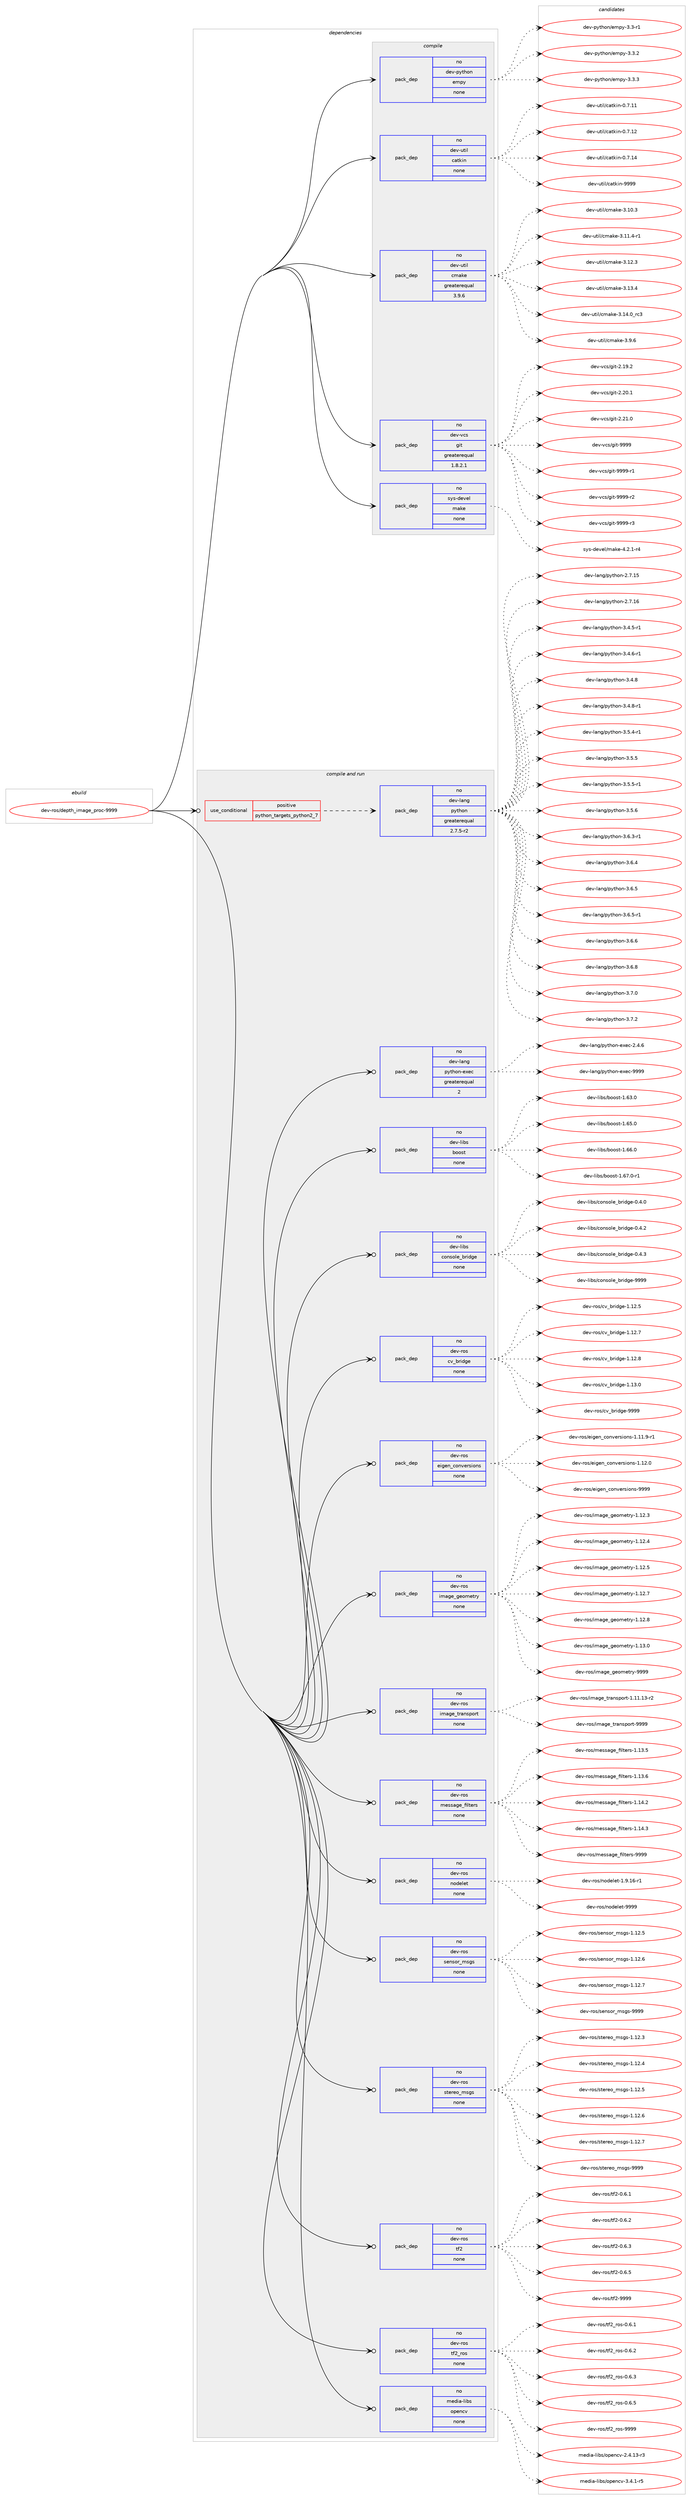 digraph prolog {

# *************
# Graph options
# *************

newrank=true;
concentrate=true;
compound=true;
graph [rankdir=LR,fontname=Helvetica,fontsize=10,ranksep=1.5];#, ranksep=2.5, nodesep=0.2];
edge  [arrowhead=vee];
node  [fontname=Helvetica,fontsize=10];

# **********
# The ebuild
# **********

subgraph cluster_leftcol {
color=gray;
rank=same;
label=<<i>ebuild</i>>;
id [label="dev-ros/depth_image_proc-9999", color=red, width=4, href="../dev-ros/depth_image_proc-9999.svg"];
}

# ****************
# The dependencies
# ****************

subgraph cluster_midcol {
color=gray;
label=<<i>dependencies</i>>;
subgraph cluster_compile {
fillcolor="#eeeeee";
style=filled;
label=<<i>compile</i>>;
subgraph pack1042659 {
dependency1454282 [label=<<TABLE BORDER="0" CELLBORDER="1" CELLSPACING="0" CELLPADDING="4" WIDTH="220"><TR><TD ROWSPAN="6" CELLPADDING="30">pack_dep</TD></TR><TR><TD WIDTH="110">no</TD></TR><TR><TD>dev-python</TD></TR><TR><TD>empy</TD></TR><TR><TD>none</TD></TR><TR><TD></TD></TR></TABLE>>, shape=none, color=blue];
}
id:e -> dependency1454282:w [weight=20,style="solid",arrowhead="vee"];
subgraph pack1042660 {
dependency1454283 [label=<<TABLE BORDER="0" CELLBORDER="1" CELLSPACING="0" CELLPADDING="4" WIDTH="220"><TR><TD ROWSPAN="6" CELLPADDING="30">pack_dep</TD></TR><TR><TD WIDTH="110">no</TD></TR><TR><TD>dev-util</TD></TR><TR><TD>catkin</TD></TR><TR><TD>none</TD></TR><TR><TD></TD></TR></TABLE>>, shape=none, color=blue];
}
id:e -> dependency1454283:w [weight=20,style="solid",arrowhead="vee"];
subgraph pack1042661 {
dependency1454284 [label=<<TABLE BORDER="0" CELLBORDER="1" CELLSPACING="0" CELLPADDING="4" WIDTH="220"><TR><TD ROWSPAN="6" CELLPADDING="30">pack_dep</TD></TR><TR><TD WIDTH="110">no</TD></TR><TR><TD>dev-util</TD></TR><TR><TD>cmake</TD></TR><TR><TD>greaterequal</TD></TR><TR><TD>3.9.6</TD></TR></TABLE>>, shape=none, color=blue];
}
id:e -> dependency1454284:w [weight=20,style="solid",arrowhead="vee"];
subgraph pack1042662 {
dependency1454285 [label=<<TABLE BORDER="0" CELLBORDER="1" CELLSPACING="0" CELLPADDING="4" WIDTH="220"><TR><TD ROWSPAN="6" CELLPADDING="30">pack_dep</TD></TR><TR><TD WIDTH="110">no</TD></TR><TR><TD>dev-vcs</TD></TR><TR><TD>git</TD></TR><TR><TD>greaterequal</TD></TR><TR><TD>1.8.2.1</TD></TR></TABLE>>, shape=none, color=blue];
}
id:e -> dependency1454285:w [weight=20,style="solid",arrowhead="vee"];
subgraph pack1042663 {
dependency1454286 [label=<<TABLE BORDER="0" CELLBORDER="1" CELLSPACING="0" CELLPADDING="4" WIDTH="220"><TR><TD ROWSPAN="6" CELLPADDING="30">pack_dep</TD></TR><TR><TD WIDTH="110">no</TD></TR><TR><TD>sys-devel</TD></TR><TR><TD>make</TD></TR><TR><TD>none</TD></TR><TR><TD></TD></TR></TABLE>>, shape=none, color=blue];
}
id:e -> dependency1454286:w [weight=20,style="solid",arrowhead="vee"];
}
subgraph cluster_compileandrun {
fillcolor="#eeeeee";
style=filled;
label=<<i>compile and run</i>>;
subgraph cond388233 {
dependency1454287 [label=<<TABLE BORDER="0" CELLBORDER="1" CELLSPACING="0" CELLPADDING="4"><TR><TD ROWSPAN="3" CELLPADDING="10">use_conditional</TD></TR><TR><TD>positive</TD></TR><TR><TD>python_targets_python2_7</TD></TR></TABLE>>, shape=none, color=red];
subgraph pack1042664 {
dependency1454288 [label=<<TABLE BORDER="0" CELLBORDER="1" CELLSPACING="0" CELLPADDING="4" WIDTH="220"><TR><TD ROWSPAN="6" CELLPADDING="30">pack_dep</TD></TR><TR><TD WIDTH="110">no</TD></TR><TR><TD>dev-lang</TD></TR><TR><TD>python</TD></TR><TR><TD>greaterequal</TD></TR><TR><TD>2.7.5-r2</TD></TR></TABLE>>, shape=none, color=blue];
}
dependency1454287:e -> dependency1454288:w [weight=20,style="dashed",arrowhead="vee"];
}
id:e -> dependency1454287:w [weight=20,style="solid",arrowhead="odotvee"];
subgraph pack1042665 {
dependency1454289 [label=<<TABLE BORDER="0" CELLBORDER="1" CELLSPACING="0" CELLPADDING="4" WIDTH="220"><TR><TD ROWSPAN="6" CELLPADDING="30">pack_dep</TD></TR><TR><TD WIDTH="110">no</TD></TR><TR><TD>dev-lang</TD></TR><TR><TD>python-exec</TD></TR><TR><TD>greaterequal</TD></TR><TR><TD>2</TD></TR></TABLE>>, shape=none, color=blue];
}
id:e -> dependency1454289:w [weight=20,style="solid",arrowhead="odotvee"];
subgraph pack1042666 {
dependency1454290 [label=<<TABLE BORDER="0" CELLBORDER="1" CELLSPACING="0" CELLPADDING="4" WIDTH="220"><TR><TD ROWSPAN="6" CELLPADDING="30">pack_dep</TD></TR><TR><TD WIDTH="110">no</TD></TR><TR><TD>dev-libs</TD></TR><TR><TD>boost</TD></TR><TR><TD>none</TD></TR><TR><TD></TD></TR></TABLE>>, shape=none, color=blue];
}
id:e -> dependency1454290:w [weight=20,style="solid",arrowhead="odotvee"];
subgraph pack1042667 {
dependency1454291 [label=<<TABLE BORDER="0" CELLBORDER="1" CELLSPACING="0" CELLPADDING="4" WIDTH="220"><TR><TD ROWSPAN="6" CELLPADDING="30">pack_dep</TD></TR><TR><TD WIDTH="110">no</TD></TR><TR><TD>dev-libs</TD></TR><TR><TD>console_bridge</TD></TR><TR><TD>none</TD></TR><TR><TD></TD></TR></TABLE>>, shape=none, color=blue];
}
id:e -> dependency1454291:w [weight=20,style="solid",arrowhead="odotvee"];
subgraph pack1042668 {
dependency1454292 [label=<<TABLE BORDER="0" CELLBORDER="1" CELLSPACING="0" CELLPADDING="4" WIDTH="220"><TR><TD ROWSPAN="6" CELLPADDING="30">pack_dep</TD></TR><TR><TD WIDTH="110">no</TD></TR><TR><TD>dev-ros</TD></TR><TR><TD>cv_bridge</TD></TR><TR><TD>none</TD></TR><TR><TD></TD></TR></TABLE>>, shape=none, color=blue];
}
id:e -> dependency1454292:w [weight=20,style="solid",arrowhead="odotvee"];
subgraph pack1042669 {
dependency1454293 [label=<<TABLE BORDER="0" CELLBORDER="1" CELLSPACING="0" CELLPADDING="4" WIDTH="220"><TR><TD ROWSPAN="6" CELLPADDING="30">pack_dep</TD></TR><TR><TD WIDTH="110">no</TD></TR><TR><TD>dev-ros</TD></TR><TR><TD>eigen_conversions</TD></TR><TR><TD>none</TD></TR><TR><TD></TD></TR></TABLE>>, shape=none, color=blue];
}
id:e -> dependency1454293:w [weight=20,style="solid",arrowhead="odotvee"];
subgraph pack1042670 {
dependency1454294 [label=<<TABLE BORDER="0" CELLBORDER="1" CELLSPACING="0" CELLPADDING="4" WIDTH="220"><TR><TD ROWSPAN="6" CELLPADDING="30">pack_dep</TD></TR><TR><TD WIDTH="110">no</TD></TR><TR><TD>dev-ros</TD></TR><TR><TD>image_geometry</TD></TR><TR><TD>none</TD></TR><TR><TD></TD></TR></TABLE>>, shape=none, color=blue];
}
id:e -> dependency1454294:w [weight=20,style="solid",arrowhead="odotvee"];
subgraph pack1042671 {
dependency1454295 [label=<<TABLE BORDER="0" CELLBORDER="1" CELLSPACING="0" CELLPADDING="4" WIDTH="220"><TR><TD ROWSPAN="6" CELLPADDING="30">pack_dep</TD></TR><TR><TD WIDTH="110">no</TD></TR><TR><TD>dev-ros</TD></TR><TR><TD>image_transport</TD></TR><TR><TD>none</TD></TR><TR><TD></TD></TR></TABLE>>, shape=none, color=blue];
}
id:e -> dependency1454295:w [weight=20,style="solid",arrowhead="odotvee"];
subgraph pack1042672 {
dependency1454296 [label=<<TABLE BORDER="0" CELLBORDER="1" CELLSPACING="0" CELLPADDING="4" WIDTH="220"><TR><TD ROWSPAN="6" CELLPADDING="30">pack_dep</TD></TR><TR><TD WIDTH="110">no</TD></TR><TR><TD>dev-ros</TD></TR><TR><TD>message_filters</TD></TR><TR><TD>none</TD></TR><TR><TD></TD></TR></TABLE>>, shape=none, color=blue];
}
id:e -> dependency1454296:w [weight=20,style="solid",arrowhead="odotvee"];
subgraph pack1042673 {
dependency1454297 [label=<<TABLE BORDER="0" CELLBORDER="1" CELLSPACING="0" CELLPADDING="4" WIDTH="220"><TR><TD ROWSPAN="6" CELLPADDING="30">pack_dep</TD></TR><TR><TD WIDTH="110">no</TD></TR><TR><TD>dev-ros</TD></TR><TR><TD>nodelet</TD></TR><TR><TD>none</TD></TR><TR><TD></TD></TR></TABLE>>, shape=none, color=blue];
}
id:e -> dependency1454297:w [weight=20,style="solid",arrowhead="odotvee"];
subgraph pack1042674 {
dependency1454298 [label=<<TABLE BORDER="0" CELLBORDER="1" CELLSPACING="0" CELLPADDING="4" WIDTH="220"><TR><TD ROWSPAN="6" CELLPADDING="30">pack_dep</TD></TR><TR><TD WIDTH="110">no</TD></TR><TR><TD>dev-ros</TD></TR><TR><TD>sensor_msgs</TD></TR><TR><TD>none</TD></TR><TR><TD></TD></TR></TABLE>>, shape=none, color=blue];
}
id:e -> dependency1454298:w [weight=20,style="solid",arrowhead="odotvee"];
subgraph pack1042675 {
dependency1454299 [label=<<TABLE BORDER="0" CELLBORDER="1" CELLSPACING="0" CELLPADDING="4" WIDTH="220"><TR><TD ROWSPAN="6" CELLPADDING="30">pack_dep</TD></TR><TR><TD WIDTH="110">no</TD></TR><TR><TD>dev-ros</TD></TR><TR><TD>stereo_msgs</TD></TR><TR><TD>none</TD></TR><TR><TD></TD></TR></TABLE>>, shape=none, color=blue];
}
id:e -> dependency1454299:w [weight=20,style="solid",arrowhead="odotvee"];
subgraph pack1042676 {
dependency1454300 [label=<<TABLE BORDER="0" CELLBORDER="1" CELLSPACING="0" CELLPADDING="4" WIDTH="220"><TR><TD ROWSPAN="6" CELLPADDING="30">pack_dep</TD></TR><TR><TD WIDTH="110">no</TD></TR><TR><TD>dev-ros</TD></TR><TR><TD>tf2</TD></TR><TR><TD>none</TD></TR><TR><TD></TD></TR></TABLE>>, shape=none, color=blue];
}
id:e -> dependency1454300:w [weight=20,style="solid",arrowhead="odotvee"];
subgraph pack1042677 {
dependency1454301 [label=<<TABLE BORDER="0" CELLBORDER="1" CELLSPACING="0" CELLPADDING="4" WIDTH="220"><TR><TD ROWSPAN="6" CELLPADDING="30">pack_dep</TD></TR><TR><TD WIDTH="110">no</TD></TR><TR><TD>dev-ros</TD></TR><TR><TD>tf2_ros</TD></TR><TR><TD>none</TD></TR><TR><TD></TD></TR></TABLE>>, shape=none, color=blue];
}
id:e -> dependency1454301:w [weight=20,style="solid",arrowhead="odotvee"];
subgraph pack1042678 {
dependency1454302 [label=<<TABLE BORDER="0" CELLBORDER="1" CELLSPACING="0" CELLPADDING="4" WIDTH="220"><TR><TD ROWSPAN="6" CELLPADDING="30">pack_dep</TD></TR><TR><TD WIDTH="110">no</TD></TR><TR><TD>media-libs</TD></TR><TR><TD>opencv</TD></TR><TR><TD>none</TD></TR><TR><TD></TD></TR></TABLE>>, shape=none, color=blue];
}
id:e -> dependency1454302:w [weight=20,style="solid",arrowhead="odotvee"];
}
subgraph cluster_run {
fillcolor="#eeeeee";
style=filled;
label=<<i>run</i>>;
}
}

# **************
# The candidates
# **************

subgraph cluster_choices {
rank=same;
color=gray;
label=<<i>candidates</i>>;

subgraph choice1042659 {
color=black;
nodesep=1;
choice1001011184511212111610411111047101109112121455146514511449 [label="dev-python/empy-3.3-r1", color=red, width=4,href="../dev-python/empy-3.3-r1.svg"];
choice1001011184511212111610411111047101109112121455146514650 [label="dev-python/empy-3.3.2", color=red, width=4,href="../dev-python/empy-3.3.2.svg"];
choice1001011184511212111610411111047101109112121455146514651 [label="dev-python/empy-3.3.3", color=red, width=4,href="../dev-python/empy-3.3.3.svg"];
dependency1454282:e -> choice1001011184511212111610411111047101109112121455146514511449:w [style=dotted,weight="100"];
dependency1454282:e -> choice1001011184511212111610411111047101109112121455146514650:w [style=dotted,weight="100"];
dependency1454282:e -> choice1001011184511212111610411111047101109112121455146514651:w [style=dotted,weight="100"];
}
subgraph choice1042660 {
color=black;
nodesep=1;
choice1001011184511711610510847999711610710511045484655464949 [label="dev-util/catkin-0.7.11", color=red, width=4,href="../dev-util/catkin-0.7.11.svg"];
choice1001011184511711610510847999711610710511045484655464950 [label="dev-util/catkin-0.7.12", color=red, width=4,href="../dev-util/catkin-0.7.12.svg"];
choice1001011184511711610510847999711610710511045484655464952 [label="dev-util/catkin-0.7.14", color=red, width=4,href="../dev-util/catkin-0.7.14.svg"];
choice100101118451171161051084799971161071051104557575757 [label="dev-util/catkin-9999", color=red, width=4,href="../dev-util/catkin-9999.svg"];
dependency1454283:e -> choice1001011184511711610510847999711610710511045484655464949:w [style=dotted,weight="100"];
dependency1454283:e -> choice1001011184511711610510847999711610710511045484655464950:w [style=dotted,weight="100"];
dependency1454283:e -> choice1001011184511711610510847999711610710511045484655464952:w [style=dotted,weight="100"];
dependency1454283:e -> choice100101118451171161051084799971161071051104557575757:w [style=dotted,weight="100"];
}
subgraph choice1042661 {
color=black;
nodesep=1;
choice1001011184511711610510847991099710710145514649484651 [label="dev-util/cmake-3.10.3", color=red, width=4,href="../dev-util/cmake-3.10.3.svg"];
choice10010111845117116105108479910997107101455146494946524511449 [label="dev-util/cmake-3.11.4-r1", color=red, width=4,href="../dev-util/cmake-3.11.4-r1.svg"];
choice1001011184511711610510847991099710710145514649504651 [label="dev-util/cmake-3.12.3", color=red, width=4,href="../dev-util/cmake-3.12.3.svg"];
choice1001011184511711610510847991099710710145514649514652 [label="dev-util/cmake-3.13.4", color=red, width=4,href="../dev-util/cmake-3.13.4.svg"];
choice1001011184511711610510847991099710710145514649524648951149951 [label="dev-util/cmake-3.14.0_rc3", color=red, width=4,href="../dev-util/cmake-3.14.0_rc3.svg"];
choice10010111845117116105108479910997107101455146574654 [label="dev-util/cmake-3.9.6", color=red, width=4,href="../dev-util/cmake-3.9.6.svg"];
dependency1454284:e -> choice1001011184511711610510847991099710710145514649484651:w [style=dotted,weight="100"];
dependency1454284:e -> choice10010111845117116105108479910997107101455146494946524511449:w [style=dotted,weight="100"];
dependency1454284:e -> choice1001011184511711610510847991099710710145514649504651:w [style=dotted,weight="100"];
dependency1454284:e -> choice1001011184511711610510847991099710710145514649514652:w [style=dotted,weight="100"];
dependency1454284:e -> choice1001011184511711610510847991099710710145514649524648951149951:w [style=dotted,weight="100"];
dependency1454284:e -> choice10010111845117116105108479910997107101455146574654:w [style=dotted,weight="100"];
}
subgraph choice1042662 {
color=black;
nodesep=1;
choice10010111845118991154710310511645504649574650 [label="dev-vcs/git-2.19.2", color=red, width=4,href="../dev-vcs/git-2.19.2.svg"];
choice10010111845118991154710310511645504650484649 [label="dev-vcs/git-2.20.1", color=red, width=4,href="../dev-vcs/git-2.20.1.svg"];
choice10010111845118991154710310511645504650494648 [label="dev-vcs/git-2.21.0", color=red, width=4,href="../dev-vcs/git-2.21.0.svg"];
choice1001011184511899115471031051164557575757 [label="dev-vcs/git-9999", color=red, width=4,href="../dev-vcs/git-9999.svg"];
choice10010111845118991154710310511645575757574511449 [label="dev-vcs/git-9999-r1", color=red, width=4,href="../dev-vcs/git-9999-r1.svg"];
choice10010111845118991154710310511645575757574511450 [label="dev-vcs/git-9999-r2", color=red, width=4,href="../dev-vcs/git-9999-r2.svg"];
choice10010111845118991154710310511645575757574511451 [label="dev-vcs/git-9999-r3", color=red, width=4,href="../dev-vcs/git-9999-r3.svg"];
dependency1454285:e -> choice10010111845118991154710310511645504649574650:w [style=dotted,weight="100"];
dependency1454285:e -> choice10010111845118991154710310511645504650484649:w [style=dotted,weight="100"];
dependency1454285:e -> choice10010111845118991154710310511645504650494648:w [style=dotted,weight="100"];
dependency1454285:e -> choice1001011184511899115471031051164557575757:w [style=dotted,weight="100"];
dependency1454285:e -> choice10010111845118991154710310511645575757574511449:w [style=dotted,weight="100"];
dependency1454285:e -> choice10010111845118991154710310511645575757574511450:w [style=dotted,weight="100"];
dependency1454285:e -> choice10010111845118991154710310511645575757574511451:w [style=dotted,weight="100"];
}
subgraph choice1042663 {
color=black;
nodesep=1;
choice1151211154510010111810110847109971071014552465046494511452 [label="sys-devel/make-4.2.1-r4", color=red, width=4,href="../sys-devel/make-4.2.1-r4.svg"];
dependency1454286:e -> choice1151211154510010111810110847109971071014552465046494511452:w [style=dotted,weight="100"];
}
subgraph choice1042664 {
color=black;
nodesep=1;
choice10010111845108971101034711212111610411111045504655464953 [label="dev-lang/python-2.7.15", color=red, width=4,href="../dev-lang/python-2.7.15.svg"];
choice10010111845108971101034711212111610411111045504655464954 [label="dev-lang/python-2.7.16", color=red, width=4,href="../dev-lang/python-2.7.16.svg"];
choice1001011184510897110103471121211161041111104551465246534511449 [label="dev-lang/python-3.4.5-r1", color=red, width=4,href="../dev-lang/python-3.4.5-r1.svg"];
choice1001011184510897110103471121211161041111104551465246544511449 [label="dev-lang/python-3.4.6-r1", color=red, width=4,href="../dev-lang/python-3.4.6-r1.svg"];
choice100101118451089711010347112121116104111110455146524656 [label="dev-lang/python-3.4.8", color=red, width=4,href="../dev-lang/python-3.4.8.svg"];
choice1001011184510897110103471121211161041111104551465246564511449 [label="dev-lang/python-3.4.8-r1", color=red, width=4,href="../dev-lang/python-3.4.8-r1.svg"];
choice1001011184510897110103471121211161041111104551465346524511449 [label="dev-lang/python-3.5.4-r1", color=red, width=4,href="../dev-lang/python-3.5.4-r1.svg"];
choice100101118451089711010347112121116104111110455146534653 [label="dev-lang/python-3.5.5", color=red, width=4,href="../dev-lang/python-3.5.5.svg"];
choice1001011184510897110103471121211161041111104551465346534511449 [label="dev-lang/python-3.5.5-r1", color=red, width=4,href="../dev-lang/python-3.5.5-r1.svg"];
choice100101118451089711010347112121116104111110455146534654 [label="dev-lang/python-3.5.6", color=red, width=4,href="../dev-lang/python-3.5.6.svg"];
choice1001011184510897110103471121211161041111104551465446514511449 [label="dev-lang/python-3.6.3-r1", color=red, width=4,href="../dev-lang/python-3.6.3-r1.svg"];
choice100101118451089711010347112121116104111110455146544652 [label="dev-lang/python-3.6.4", color=red, width=4,href="../dev-lang/python-3.6.4.svg"];
choice100101118451089711010347112121116104111110455146544653 [label="dev-lang/python-3.6.5", color=red, width=4,href="../dev-lang/python-3.6.5.svg"];
choice1001011184510897110103471121211161041111104551465446534511449 [label="dev-lang/python-3.6.5-r1", color=red, width=4,href="../dev-lang/python-3.6.5-r1.svg"];
choice100101118451089711010347112121116104111110455146544654 [label="dev-lang/python-3.6.6", color=red, width=4,href="../dev-lang/python-3.6.6.svg"];
choice100101118451089711010347112121116104111110455146544656 [label="dev-lang/python-3.6.8", color=red, width=4,href="../dev-lang/python-3.6.8.svg"];
choice100101118451089711010347112121116104111110455146554648 [label="dev-lang/python-3.7.0", color=red, width=4,href="../dev-lang/python-3.7.0.svg"];
choice100101118451089711010347112121116104111110455146554650 [label="dev-lang/python-3.7.2", color=red, width=4,href="../dev-lang/python-3.7.2.svg"];
dependency1454288:e -> choice10010111845108971101034711212111610411111045504655464953:w [style=dotted,weight="100"];
dependency1454288:e -> choice10010111845108971101034711212111610411111045504655464954:w [style=dotted,weight="100"];
dependency1454288:e -> choice1001011184510897110103471121211161041111104551465246534511449:w [style=dotted,weight="100"];
dependency1454288:e -> choice1001011184510897110103471121211161041111104551465246544511449:w [style=dotted,weight="100"];
dependency1454288:e -> choice100101118451089711010347112121116104111110455146524656:w [style=dotted,weight="100"];
dependency1454288:e -> choice1001011184510897110103471121211161041111104551465246564511449:w [style=dotted,weight="100"];
dependency1454288:e -> choice1001011184510897110103471121211161041111104551465346524511449:w [style=dotted,weight="100"];
dependency1454288:e -> choice100101118451089711010347112121116104111110455146534653:w [style=dotted,weight="100"];
dependency1454288:e -> choice1001011184510897110103471121211161041111104551465346534511449:w [style=dotted,weight="100"];
dependency1454288:e -> choice100101118451089711010347112121116104111110455146534654:w [style=dotted,weight="100"];
dependency1454288:e -> choice1001011184510897110103471121211161041111104551465446514511449:w [style=dotted,weight="100"];
dependency1454288:e -> choice100101118451089711010347112121116104111110455146544652:w [style=dotted,weight="100"];
dependency1454288:e -> choice100101118451089711010347112121116104111110455146544653:w [style=dotted,weight="100"];
dependency1454288:e -> choice1001011184510897110103471121211161041111104551465446534511449:w [style=dotted,weight="100"];
dependency1454288:e -> choice100101118451089711010347112121116104111110455146544654:w [style=dotted,weight="100"];
dependency1454288:e -> choice100101118451089711010347112121116104111110455146544656:w [style=dotted,weight="100"];
dependency1454288:e -> choice100101118451089711010347112121116104111110455146554648:w [style=dotted,weight="100"];
dependency1454288:e -> choice100101118451089711010347112121116104111110455146554650:w [style=dotted,weight="100"];
}
subgraph choice1042665 {
color=black;
nodesep=1;
choice1001011184510897110103471121211161041111104510112010199455046524654 [label="dev-lang/python-exec-2.4.6", color=red, width=4,href="../dev-lang/python-exec-2.4.6.svg"];
choice10010111845108971101034711212111610411111045101120101994557575757 [label="dev-lang/python-exec-9999", color=red, width=4,href="../dev-lang/python-exec-9999.svg"];
dependency1454289:e -> choice1001011184510897110103471121211161041111104510112010199455046524654:w [style=dotted,weight="100"];
dependency1454289:e -> choice10010111845108971101034711212111610411111045101120101994557575757:w [style=dotted,weight="100"];
}
subgraph choice1042666 {
color=black;
nodesep=1;
choice1001011184510810598115479811111111511645494654514648 [label="dev-libs/boost-1.63.0", color=red, width=4,href="../dev-libs/boost-1.63.0.svg"];
choice1001011184510810598115479811111111511645494654534648 [label="dev-libs/boost-1.65.0", color=red, width=4,href="../dev-libs/boost-1.65.0.svg"];
choice1001011184510810598115479811111111511645494654544648 [label="dev-libs/boost-1.66.0", color=red, width=4,href="../dev-libs/boost-1.66.0.svg"];
choice10010111845108105981154798111111115116454946545546484511449 [label="dev-libs/boost-1.67.0-r1", color=red, width=4,href="../dev-libs/boost-1.67.0-r1.svg"];
dependency1454290:e -> choice1001011184510810598115479811111111511645494654514648:w [style=dotted,weight="100"];
dependency1454290:e -> choice1001011184510810598115479811111111511645494654534648:w [style=dotted,weight="100"];
dependency1454290:e -> choice1001011184510810598115479811111111511645494654544648:w [style=dotted,weight="100"];
dependency1454290:e -> choice10010111845108105981154798111111115116454946545546484511449:w [style=dotted,weight="100"];
}
subgraph choice1042667 {
color=black;
nodesep=1;
choice100101118451081059811547991111101151111081019598114105100103101454846524648 [label="dev-libs/console_bridge-0.4.0", color=red, width=4,href="../dev-libs/console_bridge-0.4.0.svg"];
choice100101118451081059811547991111101151111081019598114105100103101454846524650 [label="dev-libs/console_bridge-0.4.2", color=red, width=4,href="../dev-libs/console_bridge-0.4.2.svg"];
choice100101118451081059811547991111101151111081019598114105100103101454846524651 [label="dev-libs/console_bridge-0.4.3", color=red, width=4,href="../dev-libs/console_bridge-0.4.3.svg"];
choice1001011184510810598115479911111011511110810195981141051001031014557575757 [label="dev-libs/console_bridge-9999", color=red, width=4,href="../dev-libs/console_bridge-9999.svg"];
dependency1454291:e -> choice100101118451081059811547991111101151111081019598114105100103101454846524648:w [style=dotted,weight="100"];
dependency1454291:e -> choice100101118451081059811547991111101151111081019598114105100103101454846524650:w [style=dotted,weight="100"];
dependency1454291:e -> choice100101118451081059811547991111101151111081019598114105100103101454846524651:w [style=dotted,weight="100"];
dependency1454291:e -> choice1001011184510810598115479911111011511110810195981141051001031014557575757:w [style=dotted,weight="100"];
}
subgraph choice1042668 {
color=black;
nodesep=1;
choice100101118451141111154799118959811410510010310145494649504653 [label="dev-ros/cv_bridge-1.12.5", color=red, width=4,href="../dev-ros/cv_bridge-1.12.5.svg"];
choice100101118451141111154799118959811410510010310145494649504655 [label="dev-ros/cv_bridge-1.12.7", color=red, width=4,href="../dev-ros/cv_bridge-1.12.7.svg"];
choice100101118451141111154799118959811410510010310145494649504656 [label="dev-ros/cv_bridge-1.12.8", color=red, width=4,href="../dev-ros/cv_bridge-1.12.8.svg"];
choice100101118451141111154799118959811410510010310145494649514648 [label="dev-ros/cv_bridge-1.13.0", color=red, width=4,href="../dev-ros/cv_bridge-1.13.0.svg"];
choice10010111845114111115479911895981141051001031014557575757 [label="dev-ros/cv_bridge-9999", color=red, width=4,href="../dev-ros/cv_bridge-9999.svg"];
dependency1454292:e -> choice100101118451141111154799118959811410510010310145494649504653:w [style=dotted,weight="100"];
dependency1454292:e -> choice100101118451141111154799118959811410510010310145494649504655:w [style=dotted,weight="100"];
dependency1454292:e -> choice100101118451141111154799118959811410510010310145494649504656:w [style=dotted,weight="100"];
dependency1454292:e -> choice100101118451141111154799118959811410510010310145494649514648:w [style=dotted,weight="100"];
dependency1454292:e -> choice10010111845114111115479911895981141051001031014557575757:w [style=dotted,weight="100"];
}
subgraph choice1042669 {
color=black;
nodesep=1;
choice10010111845114111115471011051031011109599111110118101114115105111110115454946494946574511449 [label="dev-ros/eigen_conversions-1.11.9-r1", color=red, width=4,href="../dev-ros/eigen_conversions-1.11.9-r1.svg"];
choice1001011184511411111547101105103101110959911111011810111411510511111011545494649504648 [label="dev-ros/eigen_conversions-1.12.0", color=red, width=4,href="../dev-ros/eigen_conversions-1.12.0.svg"];
choice100101118451141111154710110510310111095991111101181011141151051111101154557575757 [label="dev-ros/eigen_conversions-9999", color=red, width=4,href="../dev-ros/eigen_conversions-9999.svg"];
dependency1454293:e -> choice10010111845114111115471011051031011109599111110118101114115105111110115454946494946574511449:w [style=dotted,weight="100"];
dependency1454293:e -> choice1001011184511411111547101105103101110959911111011810111411510511111011545494649504648:w [style=dotted,weight="100"];
dependency1454293:e -> choice100101118451141111154710110510310111095991111101181011141151051111101154557575757:w [style=dotted,weight="100"];
}
subgraph choice1042670 {
color=black;
nodesep=1;
choice1001011184511411111547105109971031019510310111110910111611412145494649504651 [label="dev-ros/image_geometry-1.12.3", color=red, width=4,href="../dev-ros/image_geometry-1.12.3.svg"];
choice1001011184511411111547105109971031019510310111110910111611412145494649504652 [label="dev-ros/image_geometry-1.12.4", color=red, width=4,href="../dev-ros/image_geometry-1.12.4.svg"];
choice1001011184511411111547105109971031019510310111110910111611412145494649504653 [label="dev-ros/image_geometry-1.12.5", color=red, width=4,href="../dev-ros/image_geometry-1.12.5.svg"];
choice1001011184511411111547105109971031019510310111110910111611412145494649504655 [label="dev-ros/image_geometry-1.12.7", color=red, width=4,href="../dev-ros/image_geometry-1.12.7.svg"];
choice1001011184511411111547105109971031019510310111110910111611412145494649504656 [label="dev-ros/image_geometry-1.12.8", color=red, width=4,href="../dev-ros/image_geometry-1.12.8.svg"];
choice1001011184511411111547105109971031019510310111110910111611412145494649514648 [label="dev-ros/image_geometry-1.13.0", color=red, width=4,href="../dev-ros/image_geometry-1.13.0.svg"];
choice100101118451141111154710510997103101951031011111091011161141214557575757 [label="dev-ros/image_geometry-9999", color=red, width=4,href="../dev-ros/image_geometry-9999.svg"];
dependency1454294:e -> choice1001011184511411111547105109971031019510310111110910111611412145494649504651:w [style=dotted,weight="100"];
dependency1454294:e -> choice1001011184511411111547105109971031019510310111110910111611412145494649504652:w [style=dotted,weight="100"];
dependency1454294:e -> choice1001011184511411111547105109971031019510310111110910111611412145494649504653:w [style=dotted,weight="100"];
dependency1454294:e -> choice1001011184511411111547105109971031019510310111110910111611412145494649504655:w [style=dotted,weight="100"];
dependency1454294:e -> choice1001011184511411111547105109971031019510310111110910111611412145494649504656:w [style=dotted,weight="100"];
dependency1454294:e -> choice1001011184511411111547105109971031019510310111110910111611412145494649514648:w [style=dotted,weight="100"];
dependency1454294:e -> choice100101118451141111154710510997103101951031011111091011161141214557575757:w [style=dotted,weight="100"];
}
subgraph choice1042671 {
color=black;
nodesep=1;
choice100101118451141111154710510997103101951161149711011511211111411645494649494649514511450 [label="dev-ros/image_transport-1.11.13-r2", color=red, width=4,href="../dev-ros/image_transport-1.11.13-r2.svg"];
choice10010111845114111115471051099710310195116114971101151121111141164557575757 [label="dev-ros/image_transport-9999", color=red, width=4,href="../dev-ros/image_transport-9999.svg"];
dependency1454295:e -> choice100101118451141111154710510997103101951161149711011511211111411645494649494649514511450:w [style=dotted,weight="100"];
dependency1454295:e -> choice10010111845114111115471051099710310195116114971101151121111141164557575757:w [style=dotted,weight="100"];
}
subgraph choice1042672 {
color=black;
nodesep=1;
choice1001011184511411111547109101115115971031019510210510811610111411545494649514653 [label="dev-ros/message_filters-1.13.5", color=red, width=4,href="../dev-ros/message_filters-1.13.5.svg"];
choice1001011184511411111547109101115115971031019510210510811610111411545494649514654 [label="dev-ros/message_filters-1.13.6", color=red, width=4,href="../dev-ros/message_filters-1.13.6.svg"];
choice1001011184511411111547109101115115971031019510210510811610111411545494649524650 [label="dev-ros/message_filters-1.14.2", color=red, width=4,href="../dev-ros/message_filters-1.14.2.svg"];
choice1001011184511411111547109101115115971031019510210510811610111411545494649524651 [label="dev-ros/message_filters-1.14.3", color=red, width=4,href="../dev-ros/message_filters-1.14.3.svg"];
choice100101118451141111154710910111511597103101951021051081161011141154557575757 [label="dev-ros/message_filters-9999", color=red, width=4,href="../dev-ros/message_filters-9999.svg"];
dependency1454296:e -> choice1001011184511411111547109101115115971031019510210510811610111411545494649514653:w [style=dotted,weight="100"];
dependency1454296:e -> choice1001011184511411111547109101115115971031019510210510811610111411545494649514654:w [style=dotted,weight="100"];
dependency1454296:e -> choice1001011184511411111547109101115115971031019510210510811610111411545494649524650:w [style=dotted,weight="100"];
dependency1454296:e -> choice1001011184511411111547109101115115971031019510210510811610111411545494649524651:w [style=dotted,weight="100"];
dependency1454296:e -> choice100101118451141111154710910111511597103101951021051081161011141154557575757:w [style=dotted,weight="100"];
}
subgraph choice1042673 {
color=black;
nodesep=1;
choice1001011184511411111547110111100101108101116454946574649544511449 [label="dev-ros/nodelet-1.9.16-r1", color=red, width=4,href="../dev-ros/nodelet-1.9.16-r1.svg"];
choice10010111845114111115471101111001011081011164557575757 [label="dev-ros/nodelet-9999", color=red, width=4,href="../dev-ros/nodelet-9999.svg"];
dependency1454297:e -> choice1001011184511411111547110111100101108101116454946574649544511449:w [style=dotted,weight="100"];
dependency1454297:e -> choice10010111845114111115471101111001011081011164557575757:w [style=dotted,weight="100"];
}
subgraph choice1042674 {
color=black;
nodesep=1;
choice10010111845114111115471151011101151111149510911510311545494649504653 [label="dev-ros/sensor_msgs-1.12.5", color=red, width=4,href="../dev-ros/sensor_msgs-1.12.5.svg"];
choice10010111845114111115471151011101151111149510911510311545494649504654 [label="dev-ros/sensor_msgs-1.12.6", color=red, width=4,href="../dev-ros/sensor_msgs-1.12.6.svg"];
choice10010111845114111115471151011101151111149510911510311545494649504655 [label="dev-ros/sensor_msgs-1.12.7", color=red, width=4,href="../dev-ros/sensor_msgs-1.12.7.svg"];
choice1001011184511411111547115101110115111114951091151031154557575757 [label="dev-ros/sensor_msgs-9999", color=red, width=4,href="../dev-ros/sensor_msgs-9999.svg"];
dependency1454298:e -> choice10010111845114111115471151011101151111149510911510311545494649504653:w [style=dotted,weight="100"];
dependency1454298:e -> choice10010111845114111115471151011101151111149510911510311545494649504654:w [style=dotted,weight="100"];
dependency1454298:e -> choice10010111845114111115471151011101151111149510911510311545494649504655:w [style=dotted,weight="100"];
dependency1454298:e -> choice1001011184511411111547115101110115111114951091151031154557575757:w [style=dotted,weight="100"];
}
subgraph choice1042675 {
color=black;
nodesep=1;
choice10010111845114111115471151161011141011119510911510311545494649504651 [label="dev-ros/stereo_msgs-1.12.3", color=red, width=4,href="../dev-ros/stereo_msgs-1.12.3.svg"];
choice10010111845114111115471151161011141011119510911510311545494649504652 [label="dev-ros/stereo_msgs-1.12.4", color=red, width=4,href="../dev-ros/stereo_msgs-1.12.4.svg"];
choice10010111845114111115471151161011141011119510911510311545494649504653 [label="dev-ros/stereo_msgs-1.12.5", color=red, width=4,href="../dev-ros/stereo_msgs-1.12.5.svg"];
choice10010111845114111115471151161011141011119510911510311545494649504654 [label="dev-ros/stereo_msgs-1.12.6", color=red, width=4,href="../dev-ros/stereo_msgs-1.12.6.svg"];
choice10010111845114111115471151161011141011119510911510311545494649504655 [label="dev-ros/stereo_msgs-1.12.7", color=red, width=4,href="../dev-ros/stereo_msgs-1.12.7.svg"];
choice1001011184511411111547115116101114101111951091151031154557575757 [label="dev-ros/stereo_msgs-9999", color=red, width=4,href="../dev-ros/stereo_msgs-9999.svg"];
dependency1454299:e -> choice10010111845114111115471151161011141011119510911510311545494649504651:w [style=dotted,weight="100"];
dependency1454299:e -> choice10010111845114111115471151161011141011119510911510311545494649504652:w [style=dotted,weight="100"];
dependency1454299:e -> choice10010111845114111115471151161011141011119510911510311545494649504653:w [style=dotted,weight="100"];
dependency1454299:e -> choice10010111845114111115471151161011141011119510911510311545494649504654:w [style=dotted,weight="100"];
dependency1454299:e -> choice10010111845114111115471151161011141011119510911510311545494649504655:w [style=dotted,weight="100"];
dependency1454299:e -> choice1001011184511411111547115116101114101111951091151031154557575757:w [style=dotted,weight="100"];
}
subgraph choice1042676 {
color=black;
nodesep=1;
choice100101118451141111154711610250454846544649 [label="dev-ros/tf2-0.6.1", color=red, width=4,href="../dev-ros/tf2-0.6.1.svg"];
choice100101118451141111154711610250454846544650 [label="dev-ros/tf2-0.6.2", color=red, width=4,href="../dev-ros/tf2-0.6.2.svg"];
choice100101118451141111154711610250454846544651 [label="dev-ros/tf2-0.6.3", color=red, width=4,href="../dev-ros/tf2-0.6.3.svg"];
choice100101118451141111154711610250454846544653 [label="dev-ros/tf2-0.6.5", color=red, width=4,href="../dev-ros/tf2-0.6.5.svg"];
choice1001011184511411111547116102504557575757 [label="dev-ros/tf2-9999", color=red, width=4,href="../dev-ros/tf2-9999.svg"];
dependency1454300:e -> choice100101118451141111154711610250454846544649:w [style=dotted,weight="100"];
dependency1454300:e -> choice100101118451141111154711610250454846544650:w [style=dotted,weight="100"];
dependency1454300:e -> choice100101118451141111154711610250454846544651:w [style=dotted,weight="100"];
dependency1454300:e -> choice100101118451141111154711610250454846544653:w [style=dotted,weight="100"];
dependency1454300:e -> choice1001011184511411111547116102504557575757:w [style=dotted,weight="100"];
}
subgraph choice1042677 {
color=black;
nodesep=1;
choice10010111845114111115471161025095114111115454846544649 [label="dev-ros/tf2_ros-0.6.1", color=red, width=4,href="../dev-ros/tf2_ros-0.6.1.svg"];
choice10010111845114111115471161025095114111115454846544650 [label="dev-ros/tf2_ros-0.6.2", color=red, width=4,href="../dev-ros/tf2_ros-0.6.2.svg"];
choice10010111845114111115471161025095114111115454846544651 [label="dev-ros/tf2_ros-0.6.3", color=red, width=4,href="../dev-ros/tf2_ros-0.6.3.svg"];
choice10010111845114111115471161025095114111115454846544653 [label="dev-ros/tf2_ros-0.6.5", color=red, width=4,href="../dev-ros/tf2_ros-0.6.5.svg"];
choice100101118451141111154711610250951141111154557575757 [label="dev-ros/tf2_ros-9999", color=red, width=4,href="../dev-ros/tf2_ros-9999.svg"];
dependency1454301:e -> choice10010111845114111115471161025095114111115454846544649:w [style=dotted,weight="100"];
dependency1454301:e -> choice10010111845114111115471161025095114111115454846544650:w [style=dotted,weight="100"];
dependency1454301:e -> choice10010111845114111115471161025095114111115454846544651:w [style=dotted,weight="100"];
dependency1454301:e -> choice10010111845114111115471161025095114111115454846544653:w [style=dotted,weight="100"];
dependency1454301:e -> choice100101118451141111154711610250951141111154557575757:w [style=dotted,weight="100"];
}
subgraph choice1042678 {
color=black;
nodesep=1;
choice1091011001059745108105981154711111210111099118455046524649514511451 [label="media-libs/opencv-2.4.13-r3", color=red, width=4,href="../media-libs/opencv-2.4.13-r3.svg"];
choice10910110010597451081059811547111112101110991184551465246494511453 [label="media-libs/opencv-3.4.1-r5", color=red, width=4,href="../media-libs/opencv-3.4.1-r5.svg"];
dependency1454302:e -> choice1091011001059745108105981154711111210111099118455046524649514511451:w [style=dotted,weight="100"];
dependency1454302:e -> choice10910110010597451081059811547111112101110991184551465246494511453:w [style=dotted,weight="100"];
}
}

}
